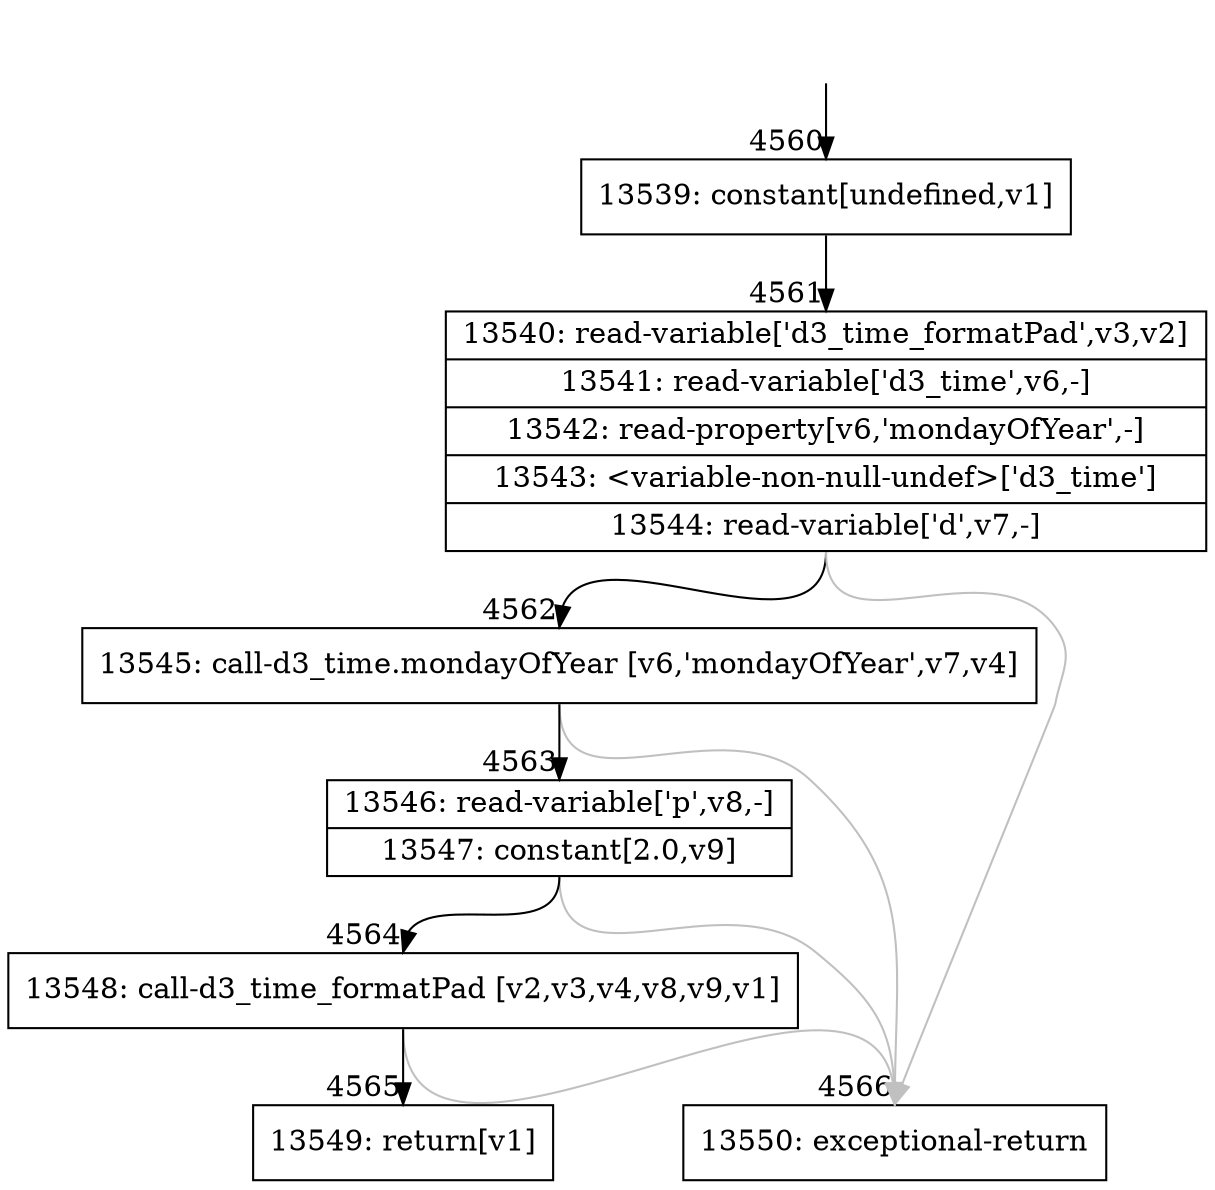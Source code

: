 digraph {
rankdir="TD"
BB_entry428[shape=none,label=""];
BB_entry428 -> BB4560 [tailport=s, headport=n, headlabel="    4560"]
BB4560 [shape=record label="{13539: constant[undefined,v1]}" ] 
BB4560 -> BB4561 [tailport=s, headport=n, headlabel="      4561"]
BB4561 [shape=record label="{13540: read-variable['d3_time_formatPad',v3,v2]|13541: read-variable['d3_time',v6,-]|13542: read-property[v6,'mondayOfYear',-]|13543: \<variable-non-null-undef\>['d3_time']|13544: read-variable['d',v7,-]}" ] 
BB4561 -> BB4562 [tailport=s, headport=n, headlabel="      4562"]
BB4561 -> BB4566 [tailport=s, headport=n, color=gray, headlabel="      4566"]
BB4562 [shape=record label="{13545: call-d3_time.mondayOfYear [v6,'mondayOfYear',v7,v4]}" ] 
BB4562 -> BB4563 [tailport=s, headport=n, headlabel="      4563"]
BB4562 -> BB4566 [tailport=s, headport=n, color=gray]
BB4563 [shape=record label="{13546: read-variable['p',v8,-]|13547: constant[2.0,v9]}" ] 
BB4563 -> BB4564 [tailport=s, headport=n, headlabel="      4564"]
BB4563 -> BB4566 [tailport=s, headport=n, color=gray]
BB4564 [shape=record label="{13548: call-d3_time_formatPad [v2,v3,v4,v8,v9,v1]}" ] 
BB4564 -> BB4565 [tailport=s, headport=n, headlabel="      4565"]
BB4564 -> BB4566 [tailport=s, headport=n, color=gray]
BB4565 [shape=record label="{13549: return[v1]}" ] 
BB4566 [shape=record label="{13550: exceptional-return}" ] 
//#$~ 2644
}
